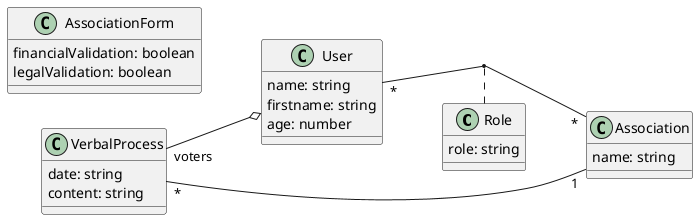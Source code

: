 @startuml diagram_classes
left to right direction
class Role {
    role: string
}
class User {
    name: string
    firstname: string
    age: number
}
class Association {
    name: string
}
class VerbalProcess {
    date: string
    content: string
}
class AssociationForm {
    financialValidation: boolean
    legalValidation: boolean
}
VerbalProcess "*" -- "1" Association
VerbalProcess "voters" --o User
User "*" -- "*" Association
(User, Association) .. Role
@enduml